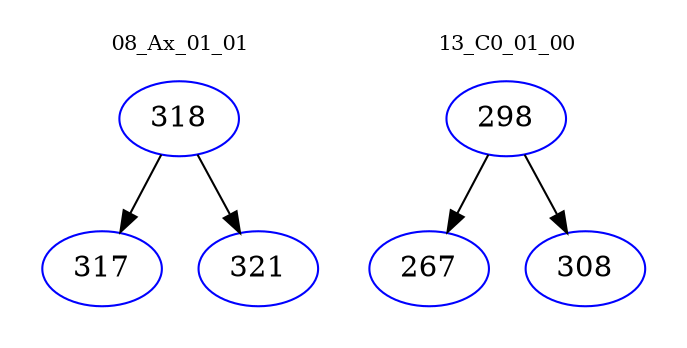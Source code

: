 digraph{
subgraph cluster_0 {
color = white
label = "08_Ax_01_01";
fontsize=10;
T0_318 [label="318", color="blue"]
T0_318 -> T0_317 [color="black"]
T0_317 [label="317", color="blue"]
T0_318 -> T0_321 [color="black"]
T0_321 [label="321", color="blue"]
}
subgraph cluster_1 {
color = white
label = "13_C0_01_00";
fontsize=10;
T1_298 [label="298", color="blue"]
T1_298 -> T1_267 [color="black"]
T1_267 [label="267", color="blue"]
T1_298 -> T1_308 [color="black"]
T1_308 [label="308", color="blue"]
}
}
